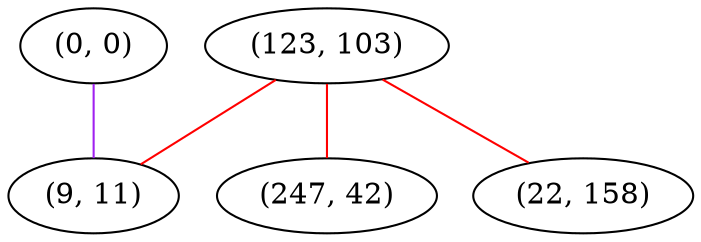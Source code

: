 graph "" {
"(0, 0)";
"(123, 103)";
"(9, 11)";
"(247, 42)";
"(22, 158)";
"(0, 0)" -- "(9, 11)"  [color=purple, key=0, weight=4];
"(123, 103)" -- "(9, 11)"  [color=red, key=0, weight=1];
"(123, 103)" -- "(247, 42)"  [color=red, key=0, weight=1];
"(123, 103)" -- "(22, 158)"  [color=red, key=0, weight=1];
}
